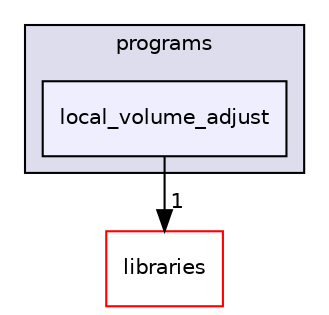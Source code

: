 digraph "xmipp/applications/programs/local_volume_adjust" {
  compound=true
  node [ fontsize="10", fontname="Helvetica"];
  edge [ labelfontsize="10", labelfontname="Helvetica"];
  subgraph clusterdir_592b16dc4070b933e5655da2b0d20bbb {
    graph [ bgcolor="#ddddee", pencolor="black", label="programs" fontname="Helvetica", fontsize="10", URL="dir_592b16dc4070b933e5655da2b0d20bbb.html"]
  dir_620d7da0f406d3e8fff3f47bd9036dae [shape=box, label="local_volume_adjust", style="filled", fillcolor="#eeeeff", pencolor="black", URL="dir_620d7da0f406d3e8fff3f47bd9036dae.html"];
  }
  dir_29dba3f3840f20df3b04d1972e99046b [shape=box label="libraries" fillcolor="white" style="filled" color="red" URL="dir_29dba3f3840f20df3b04d1972e99046b.html"];
  dir_620d7da0f406d3e8fff3f47bd9036dae->dir_29dba3f3840f20df3b04d1972e99046b [headlabel="1", labeldistance=1.5 headhref="dir_000117_000042.html"];
}
